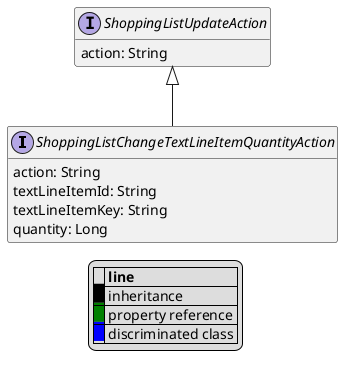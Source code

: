 @startuml

hide empty fields
hide empty methods
legend
|= |= line |
|<back:black>   </back>| inheritance |
|<back:green>   </back>| property reference |
|<back:blue>   </back>| discriminated class |
endlegend
interface ShoppingListChangeTextLineItemQuantityAction [[ShoppingListChangeTextLineItemQuantityAction.svg]] extends ShoppingListUpdateAction {
    action: String
    textLineItemId: String
    textLineItemKey: String
    quantity: Long
}
interface ShoppingListUpdateAction [[ShoppingListUpdateAction.svg]]  {
    action: String
}





@enduml
